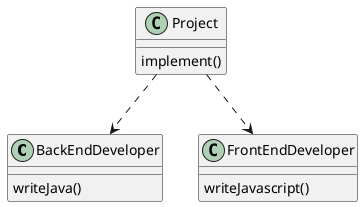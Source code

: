 @startuml
'https://plantuml.com/class-diagram

class BackEndDeveloper{
writeJava()
}

class FrontEndDeveloper{
writeJavascript()
}

class Project {
implement()
}

Project ..> BackEndDeveloper
Project ..> FrontEndDeveloper

@enduml